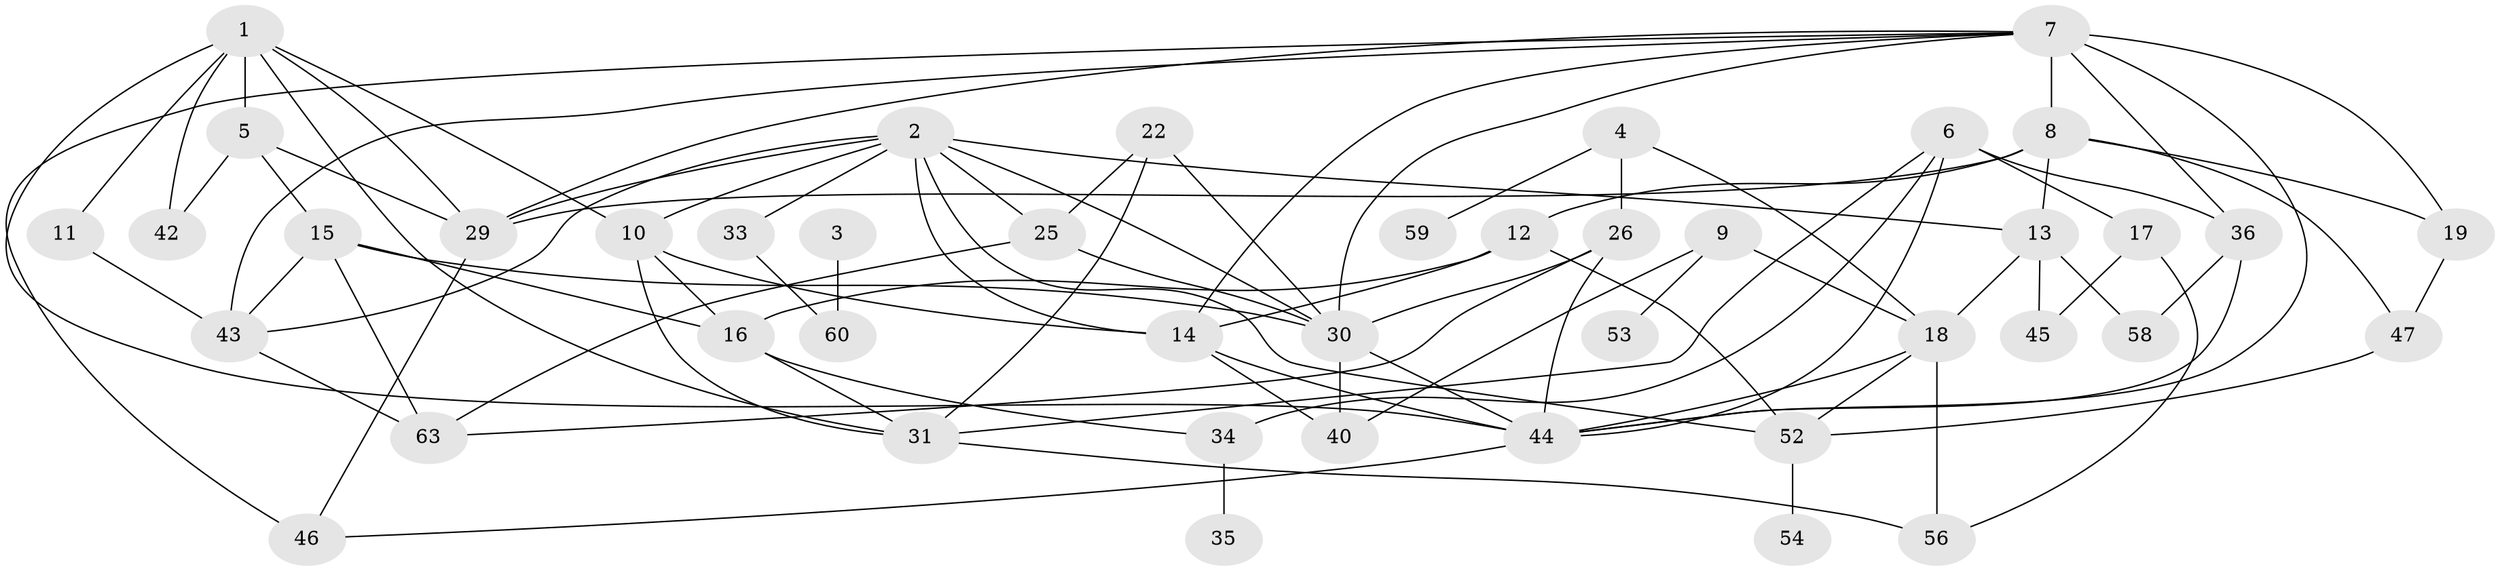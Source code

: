 // original degree distribution, {4: 0.14285714285714285, 3: 0.2698412698412698, 2: 0.21428571428571427, 1: 0.15079365079365079, 5: 0.05555555555555555, 7: 0.023809523809523808, 0: 0.1349206349206349, 9: 0.007936507936507936}
// Generated by graph-tools (version 1.1) at 2025/33/03/09/25 02:33:52]
// undirected, 44 vertices, 89 edges
graph export_dot {
graph [start="1"]
  node [color=gray90,style=filled];
  1;
  2;
  3;
  4;
  5;
  6;
  7;
  8;
  9;
  10;
  11;
  12;
  13;
  14;
  15;
  16;
  17;
  18;
  19;
  22;
  25;
  26;
  29;
  30;
  31;
  33;
  34;
  35;
  36;
  40;
  42;
  43;
  44;
  45;
  46;
  47;
  52;
  53;
  54;
  56;
  58;
  59;
  60;
  63;
  1 -- 5 [weight=1.0];
  1 -- 10 [weight=1.0];
  1 -- 11 [weight=1.0];
  1 -- 29 [weight=1.0];
  1 -- 31 [weight=1.0];
  1 -- 42 [weight=1.0];
  1 -- 44 [weight=1.0];
  2 -- 10 [weight=1.0];
  2 -- 13 [weight=1.0];
  2 -- 14 [weight=1.0];
  2 -- 25 [weight=1.0];
  2 -- 29 [weight=1.0];
  2 -- 30 [weight=1.0];
  2 -- 33 [weight=1.0];
  2 -- 43 [weight=1.0];
  2 -- 52 [weight=1.0];
  3 -- 60 [weight=1.0];
  4 -- 18 [weight=1.0];
  4 -- 26 [weight=1.0];
  4 -- 59 [weight=1.0];
  5 -- 15 [weight=1.0];
  5 -- 29 [weight=1.0];
  5 -- 42 [weight=3.0];
  6 -- 17 [weight=1.0];
  6 -- 31 [weight=1.0];
  6 -- 34 [weight=1.0];
  6 -- 36 [weight=1.0];
  6 -- 44 [weight=1.0];
  7 -- 8 [weight=1.0];
  7 -- 14 [weight=1.0];
  7 -- 19 [weight=1.0];
  7 -- 29 [weight=1.0];
  7 -- 30 [weight=1.0];
  7 -- 36 [weight=3.0];
  7 -- 43 [weight=1.0];
  7 -- 44 [weight=1.0];
  7 -- 46 [weight=1.0];
  8 -- 12 [weight=1.0];
  8 -- 13 [weight=1.0];
  8 -- 19 [weight=1.0];
  8 -- 29 [weight=1.0];
  8 -- 47 [weight=1.0];
  9 -- 18 [weight=1.0];
  9 -- 40 [weight=1.0];
  9 -- 53 [weight=1.0];
  10 -- 14 [weight=1.0];
  10 -- 16 [weight=1.0];
  10 -- 31 [weight=1.0];
  11 -- 43 [weight=2.0];
  12 -- 14 [weight=1.0];
  12 -- 16 [weight=1.0];
  12 -- 52 [weight=1.0];
  13 -- 18 [weight=1.0];
  13 -- 45 [weight=1.0];
  13 -- 58 [weight=1.0];
  14 -- 40 [weight=1.0];
  14 -- 44 [weight=1.0];
  15 -- 16 [weight=1.0];
  15 -- 30 [weight=1.0];
  15 -- 43 [weight=1.0];
  15 -- 63 [weight=1.0];
  16 -- 31 [weight=1.0];
  16 -- 34 [weight=1.0];
  17 -- 45 [weight=1.0];
  17 -- 56 [weight=1.0];
  18 -- 44 [weight=1.0];
  18 -- 52 [weight=1.0];
  18 -- 56 [weight=1.0];
  19 -- 47 [weight=1.0];
  22 -- 25 [weight=1.0];
  22 -- 30 [weight=1.0];
  22 -- 31 [weight=1.0];
  25 -- 30 [weight=1.0];
  25 -- 63 [weight=1.0];
  26 -- 30 [weight=1.0];
  26 -- 44 [weight=1.0];
  26 -- 63 [weight=1.0];
  29 -- 46 [weight=1.0];
  30 -- 40 [weight=1.0];
  30 -- 44 [weight=1.0];
  31 -- 56 [weight=1.0];
  33 -- 60 [weight=1.0];
  34 -- 35 [weight=1.0];
  36 -- 44 [weight=1.0];
  36 -- 58 [weight=1.0];
  43 -- 63 [weight=1.0];
  44 -- 46 [weight=1.0];
  47 -- 52 [weight=1.0];
  52 -- 54 [weight=2.0];
}
